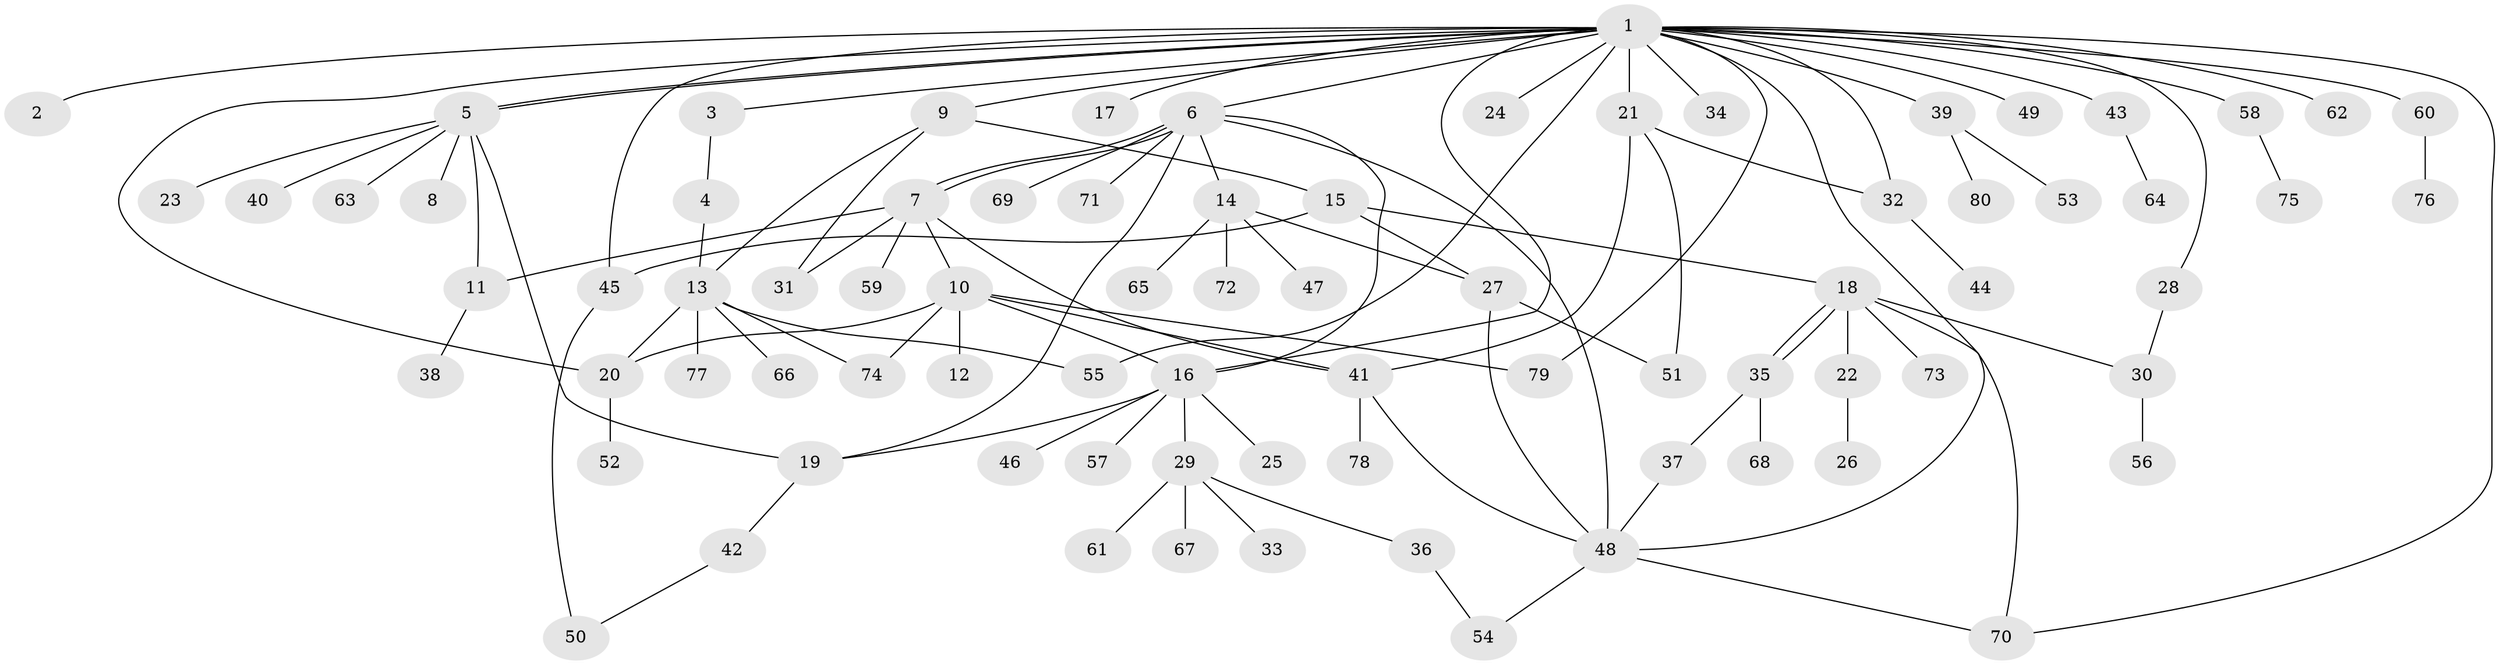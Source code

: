 // Generated by graph-tools (version 1.1) at 2025/11/02/27/25 16:11:09]
// undirected, 80 vertices, 109 edges
graph export_dot {
graph [start="1"]
  node [color=gray90,style=filled];
  1;
  2;
  3;
  4;
  5;
  6;
  7;
  8;
  9;
  10;
  11;
  12;
  13;
  14;
  15;
  16;
  17;
  18;
  19;
  20;
  21;
  22;
  23;
  24;
  25;
  26;
  27;
  28;
  29;
  30;
  31;
  32;
  33;
  34;
  35;
  36;
  37;
  38;
  39;
  40;
  41;
  42;
  43;
  44;
  45;
  46;
  47;
  48;
  49;
  50;
  51;
  52;
  53;
  54;
  55;
  56;
  57;
  58;
  59;
  60;
  61;
  62;
  63;
  64;
  65;
  66;
  67;
  68;
  69;
  70;
  71;
  72;
  73;
  74;
  75;
  76;
  77;
  78;
  79;
  80;
  1 -- 2;
  1 -- 3;
  1 -- 5;
  1 -- 5;
  1 -- 6;
  1 -- 9;
  1 -- 16;
  1 -- 17;
  1 -- 20;
  1 -- 21;
  1 -- 24;
  1 -- 28;
  1 -- 32;
  1 -- 34;
  1 -- 39;
  1 -- 43;
  1 -- 45;
  1 -- 48;
  1 -- 49;
  1 -- 55;
  1 -- 58;
  1 -- 60;
  1 -- 62;
  1 -- 70;
  1 -- 79;
  3 -- 4;
  4 -- 13;
  5 -- 8;
  5 -- 11;
  5 -- 19;
  5 -- 23;
  5 -- 40;
  5 -- 63;
  6 -- 7;
  6 -- 7;
  6 -- 14;
  6 -- 16;
  6 -- 19;
  6 -- 48;
  6 -- 69;
  6 -- 71;
  7 -- 10;
  7 -- 11;
  7 -- 31;
  7 -- 41;
  7 -- 59;
  9 -- 13;
  9 -- 15;
  9 -- 31;
  10 -- 12;
  10 -- 16;
  10 -- 20;
  10 -- 41;
  10 -- 74;
  10 -- 79;
  11 -- 38;
  13 -- 20;
  13 -- 55;
  13 -- 66;
  13 -- 74;
  13 -- 77;
  14 -- 27;
  14 -- 47;
  14 -- 65;
  14 -- 72;
  15 -- 18;
  15 -- 27;
  15 -- 45;
  16 -- 19;
  16 -- 25;
  16 -- 29;
  16 -- 46;
  16 -- 57;
  18 -- 22;
  18 -- 30;
  18 -- 35;
  18 -- 35;
  18 -- 70;
  18 -- 73;
  19 -- 42;
  20 -- 52;
  21 -- 32;
  21 -- 41;
  21 -- 51;
  22 -- 26;
  27 -- 48;
  27 -- 51;
  28 -- 30;
  29 -- 33;
  29 -- 36;
  29 -- 61;
  29 -- 67;
  30 -- 56;
  32 -- 44;
  35 -- 37;
  35 -- 68;
  36 -- 54;
  37 -- 48;
  39 -- 53;
  39 -- 80;
  41 -- 48;
  41 -- 78;
  42 -- 50;
  43 -- 64;
  45 -- 50;
  48 -- 54;
  48 -- 70;
  58 -- 75;
  60 -- 76;
}
